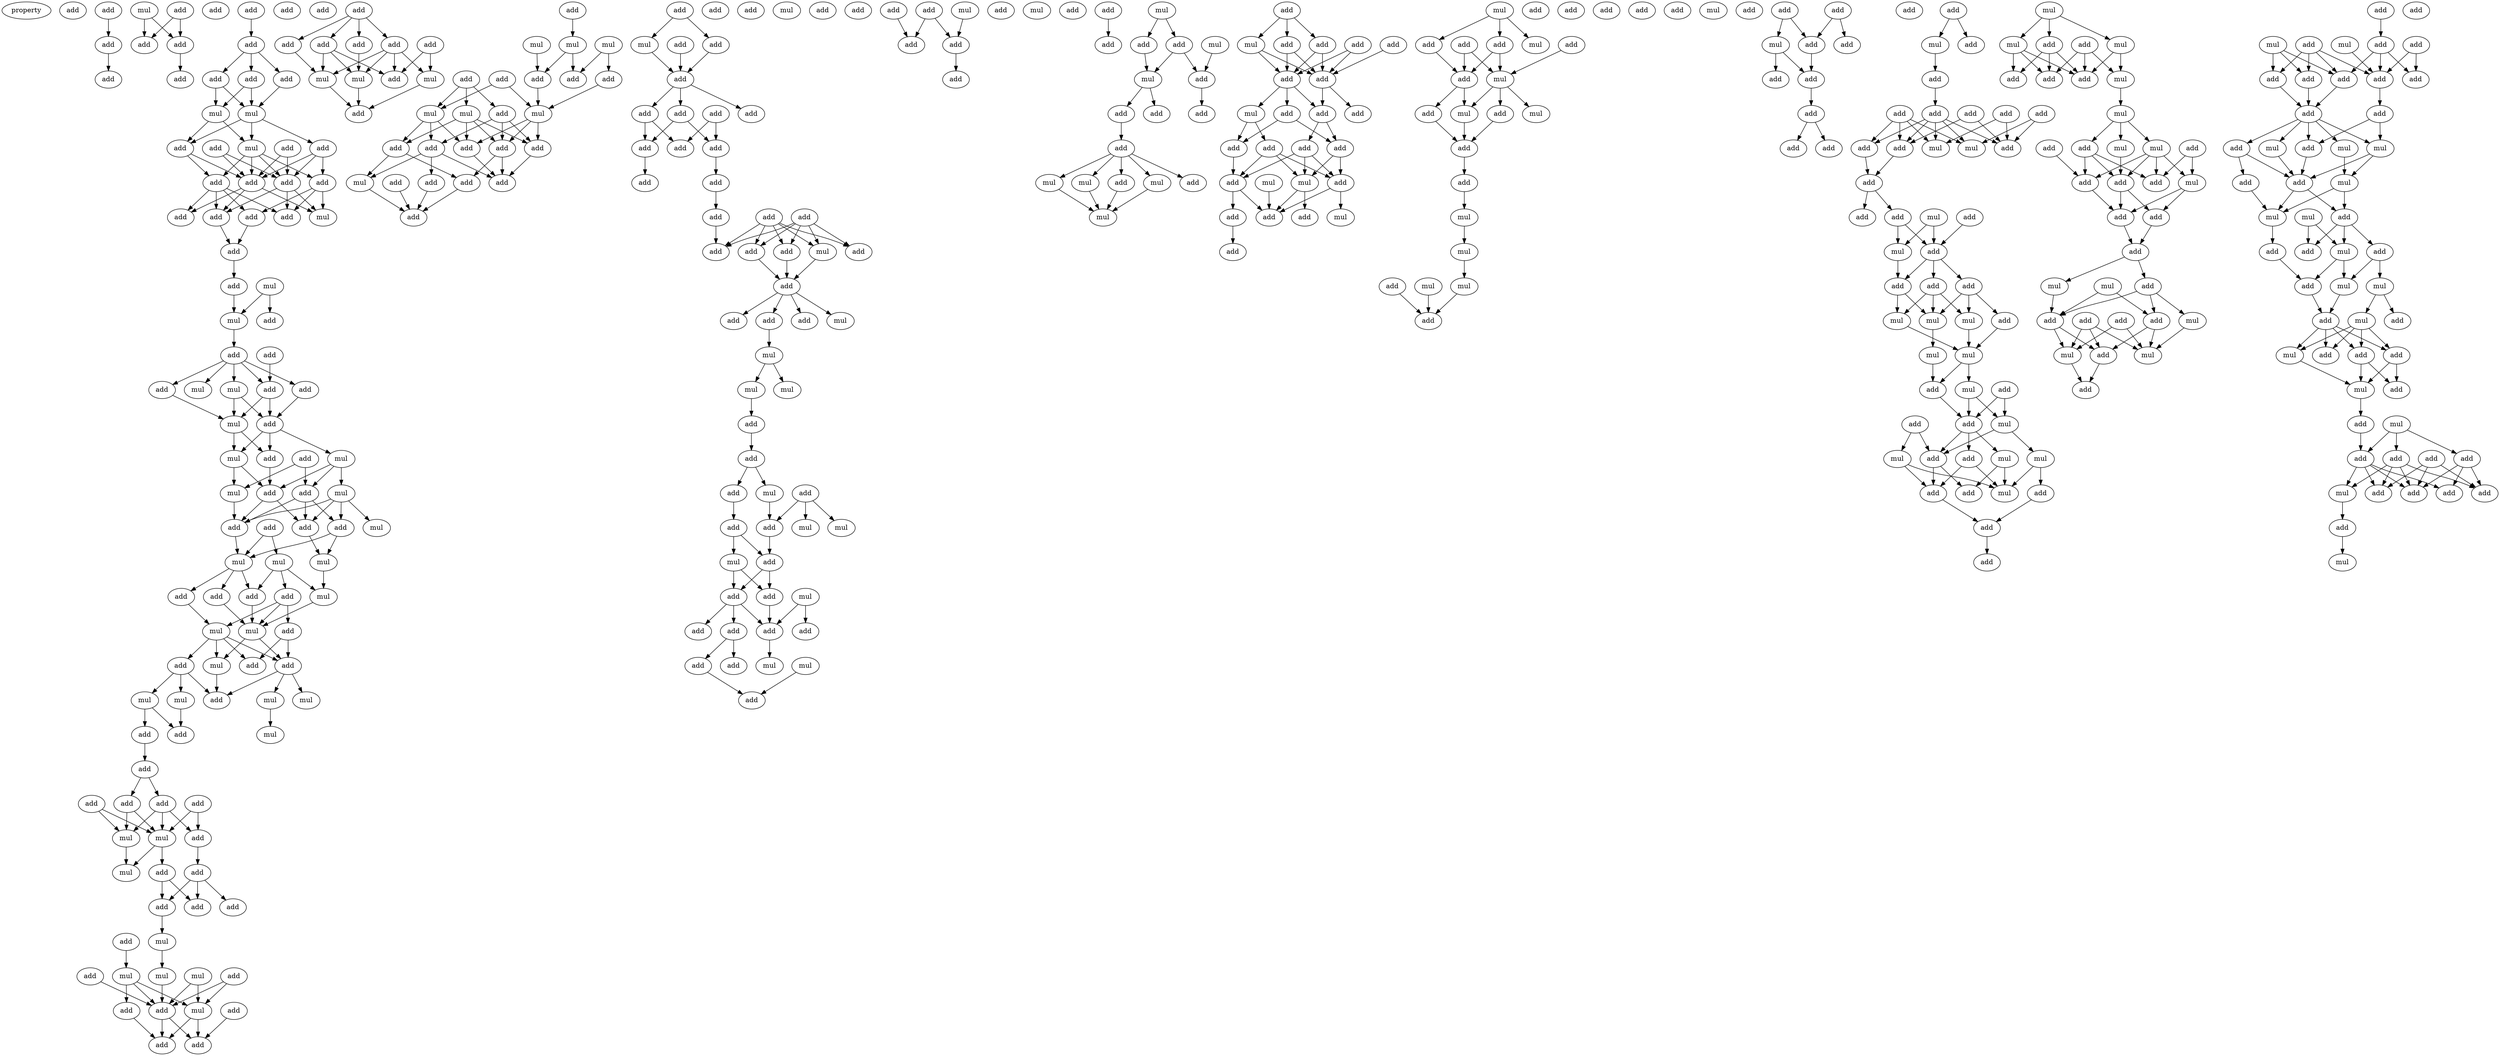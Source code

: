 digraph {
    node [fontcolor=black]
    property [mul=2,lf=1.6]
    0 [ label = add ];
    1 [ label = add ];
    2 [ label = add ];
    3 [ label = add ];
    4 [ label = mul ];
    5 [ label = add ];
    6 [ label = add ];
    7 [ label = add ];
    8 [ label = add ];
    9 [ label = add ];
    10 [ label = add ];
    11 [ label = add ];
    12 [ label = add ];
    13 [ label = add ];
    14 [ label = add ];
    15 [ label = add ];
    16 [ label = mul ];
    17 [ label = mul ];
    18 [ label = add ];
    19 [ label = add ];
    20 [ label = mul ];
    21 [ label = add ];
    22 [ label = add ];
    23 [ label = add ];
    24 [ label = add ];
    25 [ label = add ];
    26 [ label = add ];
    27 [ label = add ];
    28 [ label = mul ];
    29 [ label = add ];
    30 [ label = add ];
    31 [ label = add ];
    32 [ label = add ];
    33 [ label = add ];
    34 [ label = mul ];
    35 [ label = mul ];
    36 [ label = add ];
    37 [ label = add ];
    38 [ label = add ];
    39 [ label = add ];
    40 [ label = mul ];
    41 [ label = mul ];
    42 [ label = add ];
    43 [ label = add ];
    44 [ label = add ];
    45 [ label = add ];
    46 [ label = mul ];
    47 [ label = add ];
    48 [ label = mul ];
    49 [ label = mul ];
    50 [ label = add ];
    51 [ label = mul ];
    52 [ label = mul ];
    53 [ label = add ];
    54 [ label = add ];
    55 [ label = add ];
    56 [ label = add ];
    57 [ label = add ];
    58 [ label = add ];
    59 [ label = mul ];
    60 [ label = mul ];
    61 [ label = mul ];
    62 [ label = mul ];
    63 [ label = add ];
    64 [ label = mul ];
    65 [ label = add ];
    66 [ label = add ];
    67 [ label = add ];
    68 [ label = mul ];
    69 [ label = add ];
    70 [ label = mul ];
    71 [ label = add ];
    72 [ label = mul ];
    73 [ label = add ];
    74 [ label = add ];
    75 [ label = add ];
    76 [ label = mul ];
    77 [ label = mul ];
    78 [ label = mul ];
    79 [ label = mul ];
    80 [ label = add ];
    81 [ label = add ];
    82 [ label = mul ];
    83 [ label = add ];
    84 [ label = add ];
    85 [ label = add ];
    86 [ label = add ];
    87 [ label = add ];
    88 [ label = add ];
    89 [ label = mul ];
    90 [ label = mul ];
    91 [ label = add ];
    92 [ label = mul ];
    93 [ label = add ];
    94 [ label = add ];
    95 [ label = add ];
    96 [ label = add ];
    97 [ label = mul ];
    98 [ label = add ];
    99 [ label = mul ];
    100 [ label = add ];
    101 [ label = mul ];
    102 [ label = add ];
    103 [ label = mul ];
    104 [ label = mul ];
    105 [ label = add ];
    106 [ label = add ];
    107 [ label = add ];
    108 [ label = add ];
    109 [ label = add ];
    110 [ label = add ];
    111 [ label = add ];
    112 [ label = add ];
    113 [ label = add ];
    114 [ label = add ];
    115 [ label = add ];
    116 [ label = add ];
    117 [ label = mul ];
    118 [ label = mul ];
    119 [ label = mul ];
    120 [ label = add ];
    121 [ label = add ];
    122 [ label = mul ];
    123 [ label = mul ];
    124 [ label = mul ];
    125 [ label = add ];
    126 [ label = add ];
    127 [ label = add ];
    128 [ label = add ];
    129 [ label = add ];
    130 [ label = add ];
    131 [ label = mul ];
    132 [ label = mul ];
    133 [ label = mul ];
    134 [ label = add ];
    135 [ label = add ];
    136 [ label = add ];
    137 [ label = add ];
    138 [ label = add ];
    139 [ label = add ];
    140 [ label = add ];
    141 [ label = add ];
    142 [ label = mul ];
    143 [ label = add ];
    144 [ label = add ];
    145 [ label = add ];
    146 [ label = add ];
    147 [ label = add ];
    148 [ label = mul ];
    149 [ label = add ];
    150 [ label = add ];
    151 [ label = add ];
    152 [ label = add ];
    153 [ label = add ];
    154 [ label = add ];
    155 [ label = add ];
    156 [ label = add ];
    157 [ label = add ];
    158 [ label = add ];
    159 [ label = add ];
    160 [ label = add ];
    161 [ label = add ];
    162 [ label = add ];
    163 [ label = add ];
    164 [ label = add ];
    165 [ label = add ];
    166 [ label = mul ];
    167 [ label = add ];
    168 [ label = add ];
    169 [ label = add ];
    170 [ label = add ];
    171 [ label = add ];
    172 [ label = add ];
    173 [ label = mul ];
    174 [ label = mul ];
    175 [ label = mul ];
    176 [ label = mul ];
    177 [ label = mul ];
    178 [ label = add ];
    179 [ label = add ];
    180 [ label = add ];
    181 [ label = mul ];
    182 [ label = add ];
    183 [ label = add ];
    184 [ label = mul ];
    185 [ label = add ];
    186 [ label = add ];
    187 [ label = mul ];
    188 [ label = add ];
    189 [ label = add ];
    190 [ label = mul ];
    191 [ label = add ];
    192 [ label = mul ];
    193 [ label = add ];
    194 [ label = add ];
    195 [ label = add ];
    196 [ label = add ];
    197 [ label = add ];
    198 [ label = add ];
    199 [ label = add ];
    200 [ label = mul ];
    201 [ label = mul ];
    202 [ label = add ];
    203 [ label = add ];
    204 [ label = mul ];
    205 [ label = add ];
    206 [ label = add ];
    207 [ label = add ];
    208 [ label = add ];
    209 [ label = add ];
    210 [ label = mul ];
    211 [ label = add ];
    212 [ label = add ];
    213 [ label = add ];
    214 [ label = mul ];
    215 [ label = add ];
    216 [ label = mul ];
    217 [ label = add ];
    218 [ label = mul ];
    219 [ label = add ];
    220 [ label = add ];
    221 [ label = add ];
    222 [ label = add ];
    223 [ label = add ];
    224 [ label = mul ];
    225 [ label = mul ];
    226 [ label = add ];
    227 [ label = mul ];
    228 [ label = add ];
    229 [ label = mul ];
    230 [ label = add ];
    231 [ label = mul ];
    232 [ label = add ];
    233 [ label = add ];
    234 [ label = add ];
    235 [ label = add ];
    236 [ label = add ];
    237 [ label = add ];
    238 [ label = add ];
    239 [ label = add ];
    240 [ label = add ];
    241 [ label = mul ];
    242 [ label = add ];
    243 [ label = add ];
    244 [ label = add ];
    245 [ label = add ];
    246 [ label = mul ];
    247 [ label = add ];
    248 [ label = add ];
    249 [ label = mul ];
    250 [ label = add ];
    251 [ label = mul ];
    252 [ label = add ];
    253 [ label = add ];
    254 [ label = add ];
    255 [ label = mul ];
    256 [ label = add ];
    257 [ label = add ];
    258 [ label = add ];
    259 [ label = add ];
    260 [ label = add ];
    261 [ label = mul ];
    262 [ label = add ];
    263 [ label = mul ];
    264 [ label = mul ];
    265 [ label = add ];
    266 [ label = add ];
    267 [ label = add ];
    268 [ label = mul ];
    269 [ label = add ];
    270 [ label = add ];
    271 [ label = add ];
    272 [ label = add ];
    273 [ label = add ];
    274 [ label = mul ];
    275 [ label = mul ];
    276 [ label = add ];
    277 [ label = mul ];
    278 [ label = mul ];
    279 [ label = mul ];
    280 [ label = add ];
    281 [ label = add ];
    282 [ label = add ];
    283 [ label = add ];
    284 [ label = add ];
    285 [ label = mul ];
    286 [ label = add ];
    287 [ label = add ];
    288 [ label = add ];
    289 [ label = add ];
    290 [ label = add ];
    291 [ label = add ];
    292 [ label = mul ];
    293 [ label = add ];
    294 [ label = add ];
    295 [ label = add ];
    296 [ label = add ];
    297 [ label = add ];
    298 [ label = add ];
    299 [ label = add ];
    300 [ label = add ];
    301 [ label = add ];
    302 [ label = add ];
    303 [ label = mul ];
    304 [ label = add ];
    305 [ label = add ];
    306 [ label = mul ];
    307 [ label = add ];
    308 [ label = mul ];
    309 [ label = add ];
    310 [ label = add ];
    311 [ label = add ];
    312 [ label = add ];
    313 [ label = mul ];
    314 [ label = add ];
    315 [ label = add ];
    316 [ label = add ];
    317 [ label = mul ];
    318 [ label = mul ];
    319 [ label = mul ];
    320 [ label = add ];
    321 [ label = mul ];
    322 [ label = mul ];
    323 [ label = mul ];
    324 [ label = add ];
    325 [ label = add ];
    326 [ label = add ];
    327 [ label = mul ];
    328 [ label = add ];
    329 [ label = add ];
    330 [ label = add ];
    331 [ label = mul ];
    332 [ label = mul ];
    333 [ label = mul ];
    334 [ label = add ];
    335 [ label = mul ];
    336 [ label = add ];
    337 [ label = add ];
    338 [ label = add ];
    339 [ label = add ];
    340 [ label = mul ];
    341 [ label = mul ];
    342 [ label = add ];
    343 [ label = mul ];
    344 [ label = add ];
    345 [ label = add ];
    346 [ label = mul ];
    347 [ label = add ];
    348 [ label = add ];
    349 [ label = mul ];
    350 [ label = add ];
    351 [ label = add ];
    352 [ label = add ];
    353 [ label = mul ];
    354 [ label = mul ];
    355 [ label = add ];
    356 [ label = add ];
    357 [ label = add ];
    358 [ label = mul ];
    359 [ label = add ];
    360 [ label = add ];
    361 [ label = add ];
    362 [ label = add ];
    363 [ label = mul ];
    364 [ label = mul ];
    365 [ label = add ];
    366 [ label = add ];
    367 [ label = add ];
    368 [ label = add ];
    369 [ label = mul ];
    370 [ label = mul ];
    371 [ label = add ];
    372 [ label = mul ];
    373 [ label = add ];
    374 [ label = add ];
    375 [ label = mul ];
    376 [ label = add ];
    377 [ label = add ];
    378 [ label = add ];
    379 [ label = mul ];
    380 [ label = add ];
    381 [ label = add ];
    382 [ label = add ];
    383 [ label = add ];
    384 [ label = add ];
    385 [ label = add ];
    386 [ label = add ];
    387 [ label = mul ];
    388 [ label = mul ];
    389 [ label = add ];
    390 [ label = add ];
    391 [ label = mul ];
    392 [ label = add ];
    393 [ label = add ];
    394 [ label = mul ];
    395 [ label = add ];
    396 [ label = mul ];
    397 [ label = mul ];
    398 [ label = add ];
    399 [ label = mul ];
    400 [ label = add ];
    401 [ label = add ];
    402 [ label = add ];
    403 [ label = add ];
    404 [ label = mul ];
    405 [ label = mul ];
    406 [ label = mul ];
    407 [ label = add ];
    408 [ label = add ];
    409 [ label = mul ];
    410 [ label = add ];
    411 [ label = add ];
    412 [ label = add ];
    413 [ label = mul ];
    414 [ label = add ];
    415 [ label = mul ];
    416 [ label = add ];
    417 [ label = add ];
    418 [ label = add ];
    419 [ label = add ];
    420 [ label = add ];
    421 [ label = mul ];
    422 [ label = add ];
    423 [ label = add ];
    424 [ label = add ];
    425 [ label = add ];
    426 [ label = add ];
    427 [ label = mul ];
    1 -> 2 [ name = 0 ];
    2 -> 3 [ name = 1 ];
    4 -> 6 [ name = 2 ];
    4 -> 7 [ name = 3 ];
    5 -> 6 [ name = 4 ];
    5 -> 7 [ name = 5 ];
    7 -> 8 [ name = 6 ];
    10 -> 11 [ name = 7 ];
    11 -> 12 [ name = 8 ];
    11 -> 13 [ name = 9 ];
    11 -> 15 [ name = 10 ];
    12 -> 16 [ name = 11 ];
    12 -> 17 [ name = 12 ];
    13 -> 16 [ name = 13 ];
    13 -> 17 [ name = 14 ];
    15 -> 17 [ name = 15 ];
    16 -> 20 [ name = 16 ];
    16 -> 22 [ name = 17 ];
    17 -> 19 [ name = 18 ];
    17 -> 20 [ name = 19 ];
    17 -> 22 [ name = 20 ];
    18 -> 24 [ name = 21 ];
    18 -> 25 [ name = 22 ];
    19 -> 23 [ name = 23 ];
    19 -> 24 [ name = 24 ];
    19 -> 25 [ name = 25 ];
    20 -> 23 [ name = 26 ];
    20 -> 24 [ name = 27 ];
    20 -> 25 [ name = 28 ];
    20 -> 26 [ name = 29 ];
    21 -> 24 [ name = 30 ];
    21 -> 25 [ name = 31 ];
    22 -> 24 [ name = 32 ];
    22 -> 26 [ name = 33 ];
    23 -> 27 [ name = 34 ];
    23 -> 28 [ name = 35 ];
    23 -> 31 [ name = 36 ];
    24 -> 28 [ name = 37 ];
    24 -> 29 [ name = 38 ];
    24 -> 30 [ name = 39 ];
    25 -> 27 [ name = 40 ];
    25 -> 28 [ name = 41 ];
    25 -> 29 [ name = 42 ];
    26 -> 27 [ name = 43 ];
    26 -> 29 [ name = 44 ];
    26 -> 30 [ name = 45 ];
    26 -> 31 [ name = 46 ];
    29 -> 32 [ name = 47 ];
    31 -> 32 [ name = 48 ];
    32 -> 33 [ name = 49 ];
    33 -> 35 [ name = 50 ];
    34 -> 35 [ name = 51 ];
    34 -> 37 [ name = 52 ];
    35 -> 38 [ name = 53 ];
    38 -> 40 [ name = 54 ];
    38 -> 41 [ name = 55 ];
    38 -> 42 [ name = 56 ];
    38 -> 43 [ name = 57 ];
    38 -> 44 [ name = 58 ];
    39 -> 43 [ name = 59 ];
    40 -> 45 [ name = 60 ];
    40 -> 46 [ name = 61 ];
    42 -> 45 [ name = 62 ];
    43 -> 45 [ name = 63 ];
    43 -> 46 [ name = 64 ];
    44 -> 46 [ name = 65 ];
    45 -> 47 [ name = 66 ];
    45 -> 48 [ name = 67 ];
    45 -> 49 [ name = 68 ];
    46 -> 47 [ name = 69 ];
    46 -> 48 [ name = 70 ];
    47 -> 54 [ name = 71 ];
    48 -> 52 [ name = 72 ];
    48 -> 54 [ name = 73 ];
    49 -> 51 [ name = 74 ];
    49 -> 53 [ name = 75 ];
    49 -> 54 [ name = 76 ];
    50 -> 52 [ name = 77 ];
    50 -> 53 [ name = 78 ];
    51 -> 55 [ name = 79 ];
    51 -> 57 [ name = 80 ];
    51 -> 58 [ name = 81 ];
    51 -> 59 [ name = 82 ];
    52 -> 58 [ name = 83 ];
    53 -> 55 [ name = 84 ];
    53 -> 57 [ name = 85 ];
    53 -> 58 [ name = 86 ];
    54 -> 55 [ name = 87 ];
    54 -> 58 [ name = 88 ];
    55 -> 62 [ name = 89 ];
    56 -> 60 [ name = 90 ];
    56 -> 61 [ name = 91 ];
    57 -> 60 [ name = 92 ];
    57 -> 62 [ name = 93 ];
    58 -> 60 [ name = 94 ];
    60 -> 65 [ name = 95 ];
    60 -> 66 [ name = 96 ];
    60 -> 67 [ name = 97 ];
    61 -> 63 [ name = 98 ];
    61 -> 64 [ name = 99 ];
    61 -> 67 [ name = 100 ];
    62 -> 64 [ name = 101 ];
    63 -> 68 [ name = 102 ];
    63 -> 69 [ name = 103 ];
    63 -> 70 [ name = 104 ];
    64 -> 68 [ name = 105 ];
    65 -> 70 [ name = 106 ];
    66 -> 68 [ name = 107 ];
    67 -> 68 [ name = 108 ];
    68 -> 72 [ name = 109 ];
    68 -> 74 [ name = 110 ];
    69 -> 73 [ name = 111 ];
    69 -> 74 [ name = 112 ];
    70 -> 71 [ name = 113 ];
    70 -> 72 [ name = 114 ];
    70 -> 73 [ name = 115 ];
    70 -> 74 [ name = 116 ];
    71 -> 75 [ name = 117 ];
    71 -> 77 [ name = 118 ];
    71 -> 79 [ name = 119 ];
    72 -> 75 [ name = 120 ];
    74 -> 75 [ name = 121 ];
    74 -> 76 [ name = 122 ];
    74 -> 78 [ name = 123 ];
    77 -> 80 [ name = 124 ];
    78 -> 82 [ name = 125 ];
    79 -> 80 [ name = 126 ];
    79 -> 81 [ name = 127 ];
    81 -> 83 [ name = 128 ];
    83 -> 85 [ name = 129 ];
    83 -> 86 [ name = 130 ];
    84 -> 89 [ name = 131 ];
    84 -> 90 [ name = 132 ];
    85 -> 89 [ name = 133 ];
    85 -> 90 [ name = 134 ];
    86 -> 88 [ name = 135 ];
    86 -> 89 [ name = 136 ];
    86 -> 90 [ name = 137 ];
    87 -> 88 [ name = 138 ];
    87 -> 90 [ name = 139 ];
    88 -> 93 [ name = 140 ];
    89 -> 92 [ name = 141 ];
    90 -> 91 [ name = 142 ];
    90 -> 92 [ name = 143 ];
    91 -> 94 [ name = 144 ];
    91 -> 95 [ name = 145 ];
    93 -> 94 [ name = 146 ];
    93 -> 95 [ name = 147 ];
    93 -> 96 [ name = 148 ];
    94 -> 97 [ name = 149 ];
    97 -> 101 [ name = 150 ];
    98 -> 103 [ name = 151 ];
    99 -> 104 [ name = 152 ];
    99 -> 107 [ name = 153 ];
    100 -> 104 [ name = 154 ];
    100 -> 107 [ name = 155 ];
    101 -> 107 [ name = 156 ];
    102 -> 107 [ name = 157 ];
    103 -> 104 [ name = 158 ];
    103 -> 105 [ name = 159 ];
    103 -> 107 [ name = 160 ];
    104 -> 108 [ name = 161 ];
    104 -> 109 [ name = 162 ];
    105 -> 108 [ name = 163 ];
    106 -> 109 [ name = 164 ];
    107 -> 108 [ name = 165 ];
    107 -> 109 [ name = 166 ];
    110 -> 111 [ name = 167 ];
    110 -> 113 [ name = 168 ];
    110 -> 114 [ name = 169 ];
    110 -> 115 [ name = 170 ];
    111 -> 118 [ name = 171 ];
    112 -> 116 [ name = 172 ];
    112 -> 117 [ name = 173 ];
    113 -> 116 [ name = 174 ];
    113 -> 117 [ name = 175 ];
    113 -> 118 [ name = 176 ];
    113 -> 119 [ name = 177 ];
    114 -> 116 [ name = 178 ];
    114 -> 118 [ name = 179 ];
    114 -> 119 [ name = 180 ];
    115 -> 119 [ name = 181 ];
    117 -> 120 [ name = 182 ];
    118 -> 120 [ name = 183 ];
    119 -> 120 [ name = 184 ];
    121 -> 123 [ name = 185 ];
    122 -> 126 [ name = 186 ];
    122 -> 127 [ name = 187 ];
    123 -> 125 [ name = 188 ];
    123 -> 127 [ name = 189 ];
    124 -> 125 [ name = 190 ];
    125 -> 133 [ name = 191 ];
    126 -> 133 [ name = 192 ];
    128 -> 130 [ name = 193 ];
    128 -> 131 [ name = 194 ];
    128 -> 132 [ name = 195 ];
    129 -> 132 [ name = 196 ];
    129 -> 133 [ name = 197 ];
    130 -> 134 [ name = 198 ];
    130 -> 136 [ name = 199 ];
    130 -> 138 [ name = 200 ];
    131 -> 134 [ name = 201 ];
    131 -> 135 [ name = 202 ];
    131 -> 137 [ name = 203 ];
    131 -> 138 [ name = 204 ];
    132 -> 135 [ name = 205 ];
    132 -> 136 [ name = 206 ];
    132 -> 137 [ name = 207 ];
    133 -> 134 [ name = 208 ];
    133 -> 137 [ name = 209 ];
    133 -> 138 [ name = 210 ];
    134 -> 139 [ name = 211 ];
    135 -> 140 [ name = 212 ];
    135 -> 142 [ name = 213 ];
    136 -> 139 [ name = 214 ];
    136 -> 141 [ name = 215 ];
    136 -> 142 [ name = 216 ];
    137 -> 139 [ name = 217 ];
    138 -> 139 [ name = 218 ];
    138 -> 140 [ name = 219 ];
    140 -> 144 [ name = 220 ];
    141 -> 144 [ name = 221 ];
    142 -> 144 [ name = 222 ];
    143 -> 144 [ name = 223 ];
    145 -> 146 [ name = 224 ];
    145 -> 148 [ name = 225 ];
    146 -> 149 [ name = 226 ];
    147 -> 149 [ name = 227 ];
    148 -> 149 [ name = 228 ];
    149 -> 150 [ name = 229 ];
    149 -> 152 [ name = 230 ];
    149 -> 154 [ name = 231 ];
    150 -> 155 [ name = 232 ];
    150 -> 157 [ name = 233 ];
    151 -> 156 [ name = 234 ];
    151 -> 157 [ name = 235 ];
    154 -> 155 [ name = 236 ];
    154 -> 156 [ name = 237 ];
    155 -> 159 [ name = 238 ];
    157 -> 158 [ name = 239 ];
    158 -> 161 [ name = 240 ];
    160 -> 163 [ name = 241 ];
    160 -> 164 [ name = 242 ];
    160 -> 165 [ name = 243 ];
    160 -> 166 [ name = 244 ];
    160 -> 167 [ name = 245 ];
    161 -> 167 [ name = 246 ];
    162 -> 163 [ name = 247 ];
    162 -> 164 [ name = 248 ];
    162 -> 165 [ name = 249 ];
    162 -> 166 [ name = 250 ];
    162 -> 167 [ name = 251 ];
    164 -> 168 [ name = 252 ];
    165 -> 168 [ name = 253 ];
    166 -> 168 [ name = 254 ];
    168 -> 170 [ name = 255 ];
    168 -> 171 [ name = 256 ];
    168 -> 172 [ name = 257 ];
    168 -> 173 [ name = 258 ];
    171 -> 174 [ name = 259 ];
    174 -> 175 [ name = 260 ];
    174 -> 177 [ name = 261 ];
    175 -> 178 [ name = 262 ];
    178 -> 179 [ name = 263 ];
    179 -> 181 [ name = 264 ];
    179 -> 182 [ name = 265 ];
    180 -> 184 [ name = 266 ];
    180 -> 185 [ name = 267 ];
    180 -> 187 [ name = 268 ];
    181 -> 185 [ name = 269 ];
    182 -> 186 [ name = 270 ];
    185 -> 189 [ name = 271 ];
    186 -> 189 [ name = 272 ];
    186 -> 190 [ name = 273 ];
    189 -> 191 [ name = 274 ];
    189 -> 193 [ name = 275 ];
    190 -> 191 [ name = 276 ];
    190 -> 193 [ name = 277 ];
    191 -> 196 [ name = 278 ];
    192 -> 195 [ name = 279 ];
    192 -> 196 [ name = 280 ];
    193 -> 194 [ name = 281 ];
    193 -> 196 [ name = 282 ];
    193 -> 197 [ name = 283 ];
    196 -> 201 [ name = 284 ];
    197 -> 198 [ name = 285 ];
    197 -> 199 [ name = 286 ];
    199 -> 202 [ name = 287 ];
    200 -> 202 [ name = 288 ];
    203 -> 207 [ name = 289 ];
    204 -> 208 [ name = 290 ];
    206 -> 207 [ name = 291 ];
    206 -> 208 [ name = 292 ];
    208 -> 209 [ name = 293 ];
    212 -> 213 [ name = 294 ];
    214 -> 215 [ name = 295 ];
    214 -> 217 [ name = 296 ];
    215 -> 218 [ name = 297 ];
    215 -> 219 [ name = 298 ];
    216 -> 219 [ name = 299 ];
    217 -> 218 [ name = 300 ];
    218 -> 221 [ name = 301 ];
    218 -> 222 [ name = 302 ];
    219 -> 220 [ name = 303 ];
    221 -> 223 [ name = 304 ];
    223 -> 224 [ name = 305 ];
    223 -> 225 [ name = 306 ];
    223 -> 226 [ name = 307 ];
    223 -> 227 [ name = 308 ];
    223 -> 228 [ name = 309 ];
    224 -> 229 [ name = 310 ];
    225 -> 229 [ name = 311 ];
    226 -> 229 [ name = 312 ];
    227 -> 229 [ name = 313 ];
    230 -> 231 [ name = 314 ];
    230 -> 232 [ name = 315 ];
    230 -> 233 [ name = 316 ];
    231 -> 236 [ name = 317 ];
    231 -> 237 [ name = 318 ];
    232 -> 236 [ name = 319 ];
    232 -> 237 [ name = 320 ];
    233 -> 236 [ name = 321 ];
    233 -> 237 [ name = 322 ];
    234 -> 236 [ name = 323 ];
    234 -> 237 [ name = 324 ];
    235 -> 237 [ name = 325 ];
    236 -> 238 [ name = 326 ];
    236 -> 239 [ name = 327 ];
    236 -> 241 [ name = 328 ];
    237 -> 238 [ name = 329 ];
    237 -> 240 [ name = 330 ];
    238 -> 243 [ name = 331 ];
    238 -> 244 [ name = 332 ];
    239 -> 243 [ name = 333 ];
    239 -> 245 [ name = 334 ];
    241 -> 242 [ name = 335 ];
    241 -> 245 [ name = 336 ];
    242 -> 247 [ name = 337 ];
    242 -> 248 [ name = 338 ];
    242 -> 249 [ name = 339 ];
    243 -> 248 [ name = 340 ];
    243 -> 249 [ name = 341 ];
    244 -> 247 [ name = 342 ];
    244 -> 248 [ name = 343 ];
    244 -> 249 [ name = 344 ];
    245 -> 247 [ name = 345 ];
    246 -> 250 [ name = 346 ];
    247 -> 250 [ name = 347 ];
    247 -> 252 [ name = 348 ];
    248 -> 250 [ name = 349 ];
    248 -> 251 [ name = 350 ];
    249 -> 250 [ name = 351 ];
    249 -> 253 [ name = 352 ];
    252 -> 254 [ name = 353 ];
    255 -> 257 [ name = 354 ];
    255 -> 259 [ name = 355 ];
    255 -> 261 [ name = 356 ];
    257 -> 262 [ name = 357 ];
    258 -> 262 [ name = 358 ];
    258 -> 263 [ name = 359 ];
    259 -> 262 [ name = 360 ];
    259 -> 263 [ name = 361 ];
    260 -> 263 [ name = 362 ];
    262 -> 264 [ name = 363 ];
    262 -> 265 [ name = 364 ];
    263 -> 264 [ name = 365 ];
    263 -> 267 [ name = 366 ];
    263 -> 268 [ name = 367 ];
    264 -> 269 [ name = 368 ];
    265 -> 269 [ name = 369 ];
    267 -> 269 [ name = 370 ];
    269 -> 273 [ name = 371 ];
    273 -> 274 [ name = 372 ];
    274 -> 275 [ name = 373 ];
    275 -> 279 [ name = 374 ];
    276 -> 280 [ name = 375 ];
    278 -> 280 [ name = 376 ];
    279 -> 280 [ name = 377 ];
    282 -> 285 [ name = 378 ];
    282 -> 287 [ name = 379 ];
    283 -> 284 [ name = 380 ];
    283 -> 287 [ name = 381 ];
    285 -> 288 [ name = 382 ];
    285 -> 289 [ name = 383 ];
    287 -> 288 [ name = 384 ];
    288 -> 290 [ name = 385 ];
    290 -> 293 [ name = 386 ];
    290 -> 295 [ name = 387 ];
    291 -> 292 [ name = 388 ];
    291 -> 294 [ name = 389 ];
    292 -> 296 [ name = 390 ];
    296 -> 299 [ name = 391 ];
    297 -> 305 [ name = 392 ];
    297 -> 306 [ name = 393 ];
    298 -> 304 [ name = 394 ];
    298 -> 305 [ name = 395 ];
    299 -> 302 [ name = 396 ];
    299 -> 303 [ name = 397 ];
    299 -> 304 [ name = 398 ];
    299 -> 305 [ name = 399 ];
    299 -> 306 [ name = 400 ];
    300 -> 302 [ name = 401 ];
    300 -> 303 [ name = 402 ];
    300 -> 304 [ name = 403 ];
    300 -> 306 [ name = 404 ];
    301 -> 303 [ name = 405 ];
    301 -> 305 [ name = 406 ];
    302 -> 307 [ name = 407 ];
    304 -> 307 [ name = 408 ];
    307 -> 309 [ name = 409 ];
    307 -> 310 [ name = 410 ];
    308 -> 312 [ name = 411 ];
    308 -> 313 [ name = 412 ];
    310 -> 312 [ name = 413 ];
    310 -> 313 [ name = 414 ];
    311 -> 312 [ name = 415 ];
    312 -> 314 [ name = 416 ];
    312 -> 315 [ name = 417 ];
    312 -> 316 [ name = 418 ];
    313 -> 314 [ name = 419 ];
    314 -> 317 [ name = 420 ];
    314 -> 319 [ name = 421 ];
    315 -> 317 [ name = 422 ];
    315 -> 318 [ name = 423 ];
    315 -> 319 [ name = 424 ];
    316 -> 317 [ name = 425 ];
    316 -> 318 [ name = 426 ];
    316 -> 320 [ name = 427 ];
    317 -> 322 [ name = 428 ];
    318 -> 321 [ name = 429 ];
    319 -> 321 [ name = 430 ];
    320 -> 321 [ name = 431 ];
    321 -> 323 [ name = 432 ];
    321 -> 324 [ name = 433 ];
    322 -> 324 [ name = 434 ];
    323 -> 326 [ name = 435 ];
    323 -> 327 [ name = 436 ];
    324 -> 326 [ name = 437 ];
    325 -> 326 [ name = 438 ];
    325 -> 327 [ name = 439 ];
    326 -> 329 [ name = 440 ];
    326 -> 330 [ name = 441 ];
    326 -> 333 [ name = 442 ];
    327 -> 330 [ name = 443 ];
    327 -> 332 [ name = 444 ];
    328 -> 330 [ name = 445 ];
    328 -> 331 [ name = 446 ];
    329 -> 335 [ name = 447 ];
    329 -> 337 [ name = 448 ];
    330 -> 334 [ name = 449 ];
    330 -> 337 [ name = 450 ];
    331 -> 335 [ name = 451 ];
    331 -> 337 [ name = 452 ];
    332 -> 335 [ name = 453 ];
    332 -> 336 [ name = 454 ];
    333 -> 334 [ name = 455 ];
    333 -> 335 [ name = 456 ];
    336 -> 338 [ name = 457 ];
    337 -> 338 [ name = 458 ];
    338 -> 339 [ name = 459 ];
    340 -> 341 [ name = 460 ];
    340 -> 342 [ name = 461 ];
    340 -> 343 [ name = 462 ];
    341 -> 345 [ name = 463 ];
    341 -> 346 [ name = 464 ];
    342 -> 345 [ name = 465 ];
    342 -> 347 [ name = 466 ];
    342 -> 348 [ name = 467 ];
    343 -> 345 [ name = 468 ];
    343 -> 347 [ name = 469 ];
    343 -> 348 [ name = 470 ];
    344 -> 345 [ name = 471 ];
    344 -> 346 [ name = 472 ];
    344 -> 348 [ name = 473 ];
    346 -> 349 [ name = 474 ];
    349 -> 351 [ name = 475 ];
    349 -> 353 [ name = 476 ];
    349 -> 354 [ name = 477 ];
    350 -> 356 [ name = 478 ];
    351 -> 355 [ name = 479 ];
    351 -> 356 [ name = 480 ];
    351 -> 357 [ name = 481 ];
    352 -> 355 [ name = 482 ];
    352 -> 358 [ name = 483 ];
    353 -> 357 [ name = 484 ];
    354 -> 355 [ name = 485 ];
    354 -> 356 [ name = 486 ];
    354 -> 357 [ name = 487 ];
    354 -> 358 [ name = 488 ];
    356 -> 359 [ name = 489 ];
    357 -> 359 [ name = 490 ];
    357 -> 360 [ name = 491 ];
    358 -> 359 [ name = 492 ];
    358 -> 360 [ name = 493 ];
    359 -> 361 [ name = 494 ];
    360 -> 361 [ name = 495 ];
    361 -> 362 [ name = 496 ];
    361 -> 364 [ name = 497 ];
    362 -> 366 [ name = 498 ];
    362 -> 368 [ name = 499 ];
    362 -> 369 [ name = 500 ];
    363 -> 366 [ name = 501 ];
    363 -> 368 [ name = 502 ];
    364 -> 368 [ name = 503 ];
    365 -> 370 [ name = 504 ];
    365 -> 372 [ name = 505 ];
    366 -> 370 [ name = 506 ];
    366 -> 371 [ name = 507 ];
    367 -> 370 [ name = 508 ];
    367 -> 371 [ name = 509 ];
    367 -> 372 [ name = 510 ];
    368 -> 371 [ name = 511 ];
    368 -> 372 [ name = 512 ];
    369 -> 370 [ name = 513 ];
    371 -> 373 [ name = 514 ];
    372 -> 373 [ name = 515 ];
    374 -> 377 [ name = 516 ];
    375 -> 381 [ name = 517 ];
    376 -> 381 [ name = 518 ];
    376 -> 382 [ name = 519 ];
    377 -> 381 [ name = 520 ];
    377 -> 382 [ name = 521 ];
    377 -> 384 [ name = 522 ];
    378 -> 380 [ name = 523 ];
    378 -> 381 [ name = 524 ];
    378 -> 383 [ name = 525 ];
    378 -> 384 [ name = 526 ];
    379 -> 380 [ name = 527 ];
    379 -> 383 [ name = 528 ];
    379 -> 384 [ name = 529 ];
    380 -> 386 [ name = 530 ];
    381 -> 385 [ name = 531 ];
    383 -> 386 [ name = 532 ];
    384 -> 386 [ name = 533 ];
    385 -> 390 [ name = 534 ];
    385 -> 391 [ name = 535 ];
    386 -> 387 [ name = 536 ];
    386 -> 388 [ name = 537 ];
    386 -> 389 [ name = 538 ];
    386 -> 390 [ name = 539 ];
    386 -> 391 [ name = 540 ];
    387 -> 393 [ name = 541 ];
    388 -> 394 [ name = 542 ];
    389 -> 392 [ name = 543 ];
    389 -> 393 [ name = 544 ];
    390 -> 393 [ name = 545 ];
    391 -> 393 [ name = 546 ];
    391 -> 394 [ name = 547 ];
    392 -> 396 [ name = 548 ];
    393 -> 395 [ name = 549 ];
    393 -> 396 [ name = 550 ];
    394 -> 395 [ name = 551 ];
    394 -> 396 [ name = 552 ];
    395 -> 399 [ name = 553 ];
    395 -> 401 [ name = 554 ];
    395 -> 402 [ name = 555 ];
    396 -> 400 [ name = 556 ];
    397 -> 399 [ name = 557 ];
    397 -> 402 [ name = 558 ];
    399 -> 403 [ name = 559 ];
    399 -> 404 [ name = 560 ];
    400 -> 403 [ name = 561 ];
    401 -> 404 [ name = 562 ];
    401 -> 405 [ name = 563 ];
    403 -> 407 [ name = 564 ];
    404 -> 407 [ name = 565 ];
    405 -> 406 [ name = 566 ];
    405 -> 408 [ name = 567 ];
    406 -> 409 [ name = 568 ];
    406 -> 410 [ name = 569 ];
    406 -> 411 [ name = 570 ];
    406 -> 412 [ name = 571 ];
    407 -> 409 [ name = 572 ];
    407 -> 410 [ name = 573 ];
    407 -> 411 [ name = 574 ];
    407 -> 412 [ name = 575 ];
    409 -> 413 [ name = 576 ];
    410 -> 413 [ name = 577 ];
    410 -> 414 [ name = 578 ];
    411 -> 413 [ name = 579 ];
    411 -> 414 [ name = 580 ];
    413 -> 416 [ name = 581 ];
    415 -> 417 [ name = 582 ];
    415 -> 418 [ name = 583 ];
    415 -> 420 [ name = 584 ];
    416 -> 420 [ name = 585 ];
    417 -> 422 [ name = 586 ];
    417 -> 424 [ name = 587 ];
    417 -> 425 [ name = 588 ];
    418 -> 421 [ name = 589 ];
    418 -> 422 [ name = 590 ];
    418 -> 423 [ name = 591 ];
    418 -> 425 [ name = 592 ];
    419 -> 422 [ name = 593 ];
    419 -> 423 [ name = 594 ];
    419 -> 425 [ name = 595 ];
    420 -> 421 [ name = 596 ];
    420 -> 422 [ name = 597 ];
    420 -> 423 [ name = 598 ];
    420 -> 424 [ name = 599 ];
    421 -> 426 [ name = 600 ];
    426 -> 427 [ name = 601 ];
}
